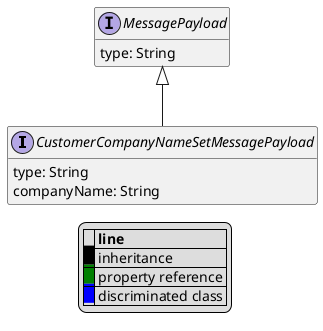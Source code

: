 @startuml

hide empty fields
hide empty methods
legend
|= |= line |
|<back:black>   </back>| inheritance |
|<back:green>   </back>| property reference |
|<back:blue>   </back>| discriminated class |
endlegend
interface CustomerCompanyNameSetMessagePayload [[CustomerCompanyNameSetMessagePayload.svg]] extends MessagePayload {
    type: String
    companyName: String
}
interface MessagePayload [[MessagePayload.svg]]  {
    type: String
}





@enduml
